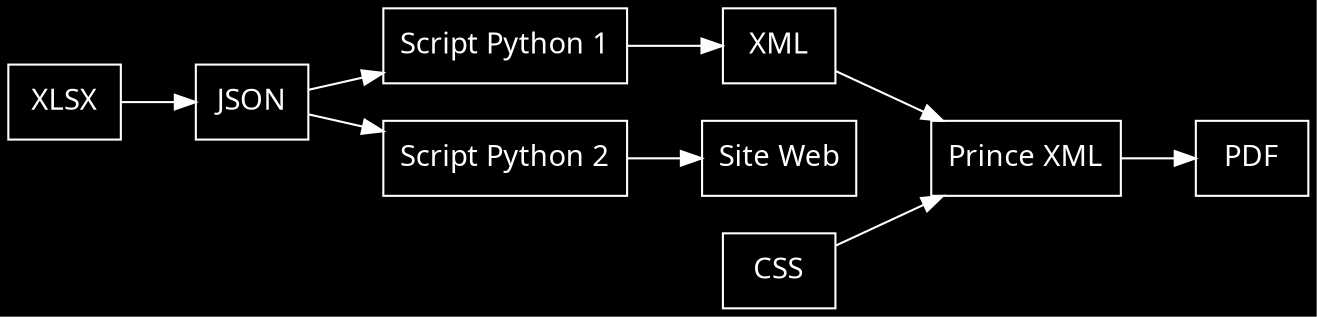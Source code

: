 digraph {
    rankdir=LR
    graph [bgcolor=black]
    node [color=white,fontcolor=white,fontname="American Typewriter",shape=box]
    edge [color=white,fontcolor=white,fontname="American Typewriter"]
    

        XLSX -> JSON -> "Script Python 1" -> XML -> "Prince XML" -> PDF
    JSON -> "Script Python 2" -> "Site Web"
    CSS -> "Prince XML"}
